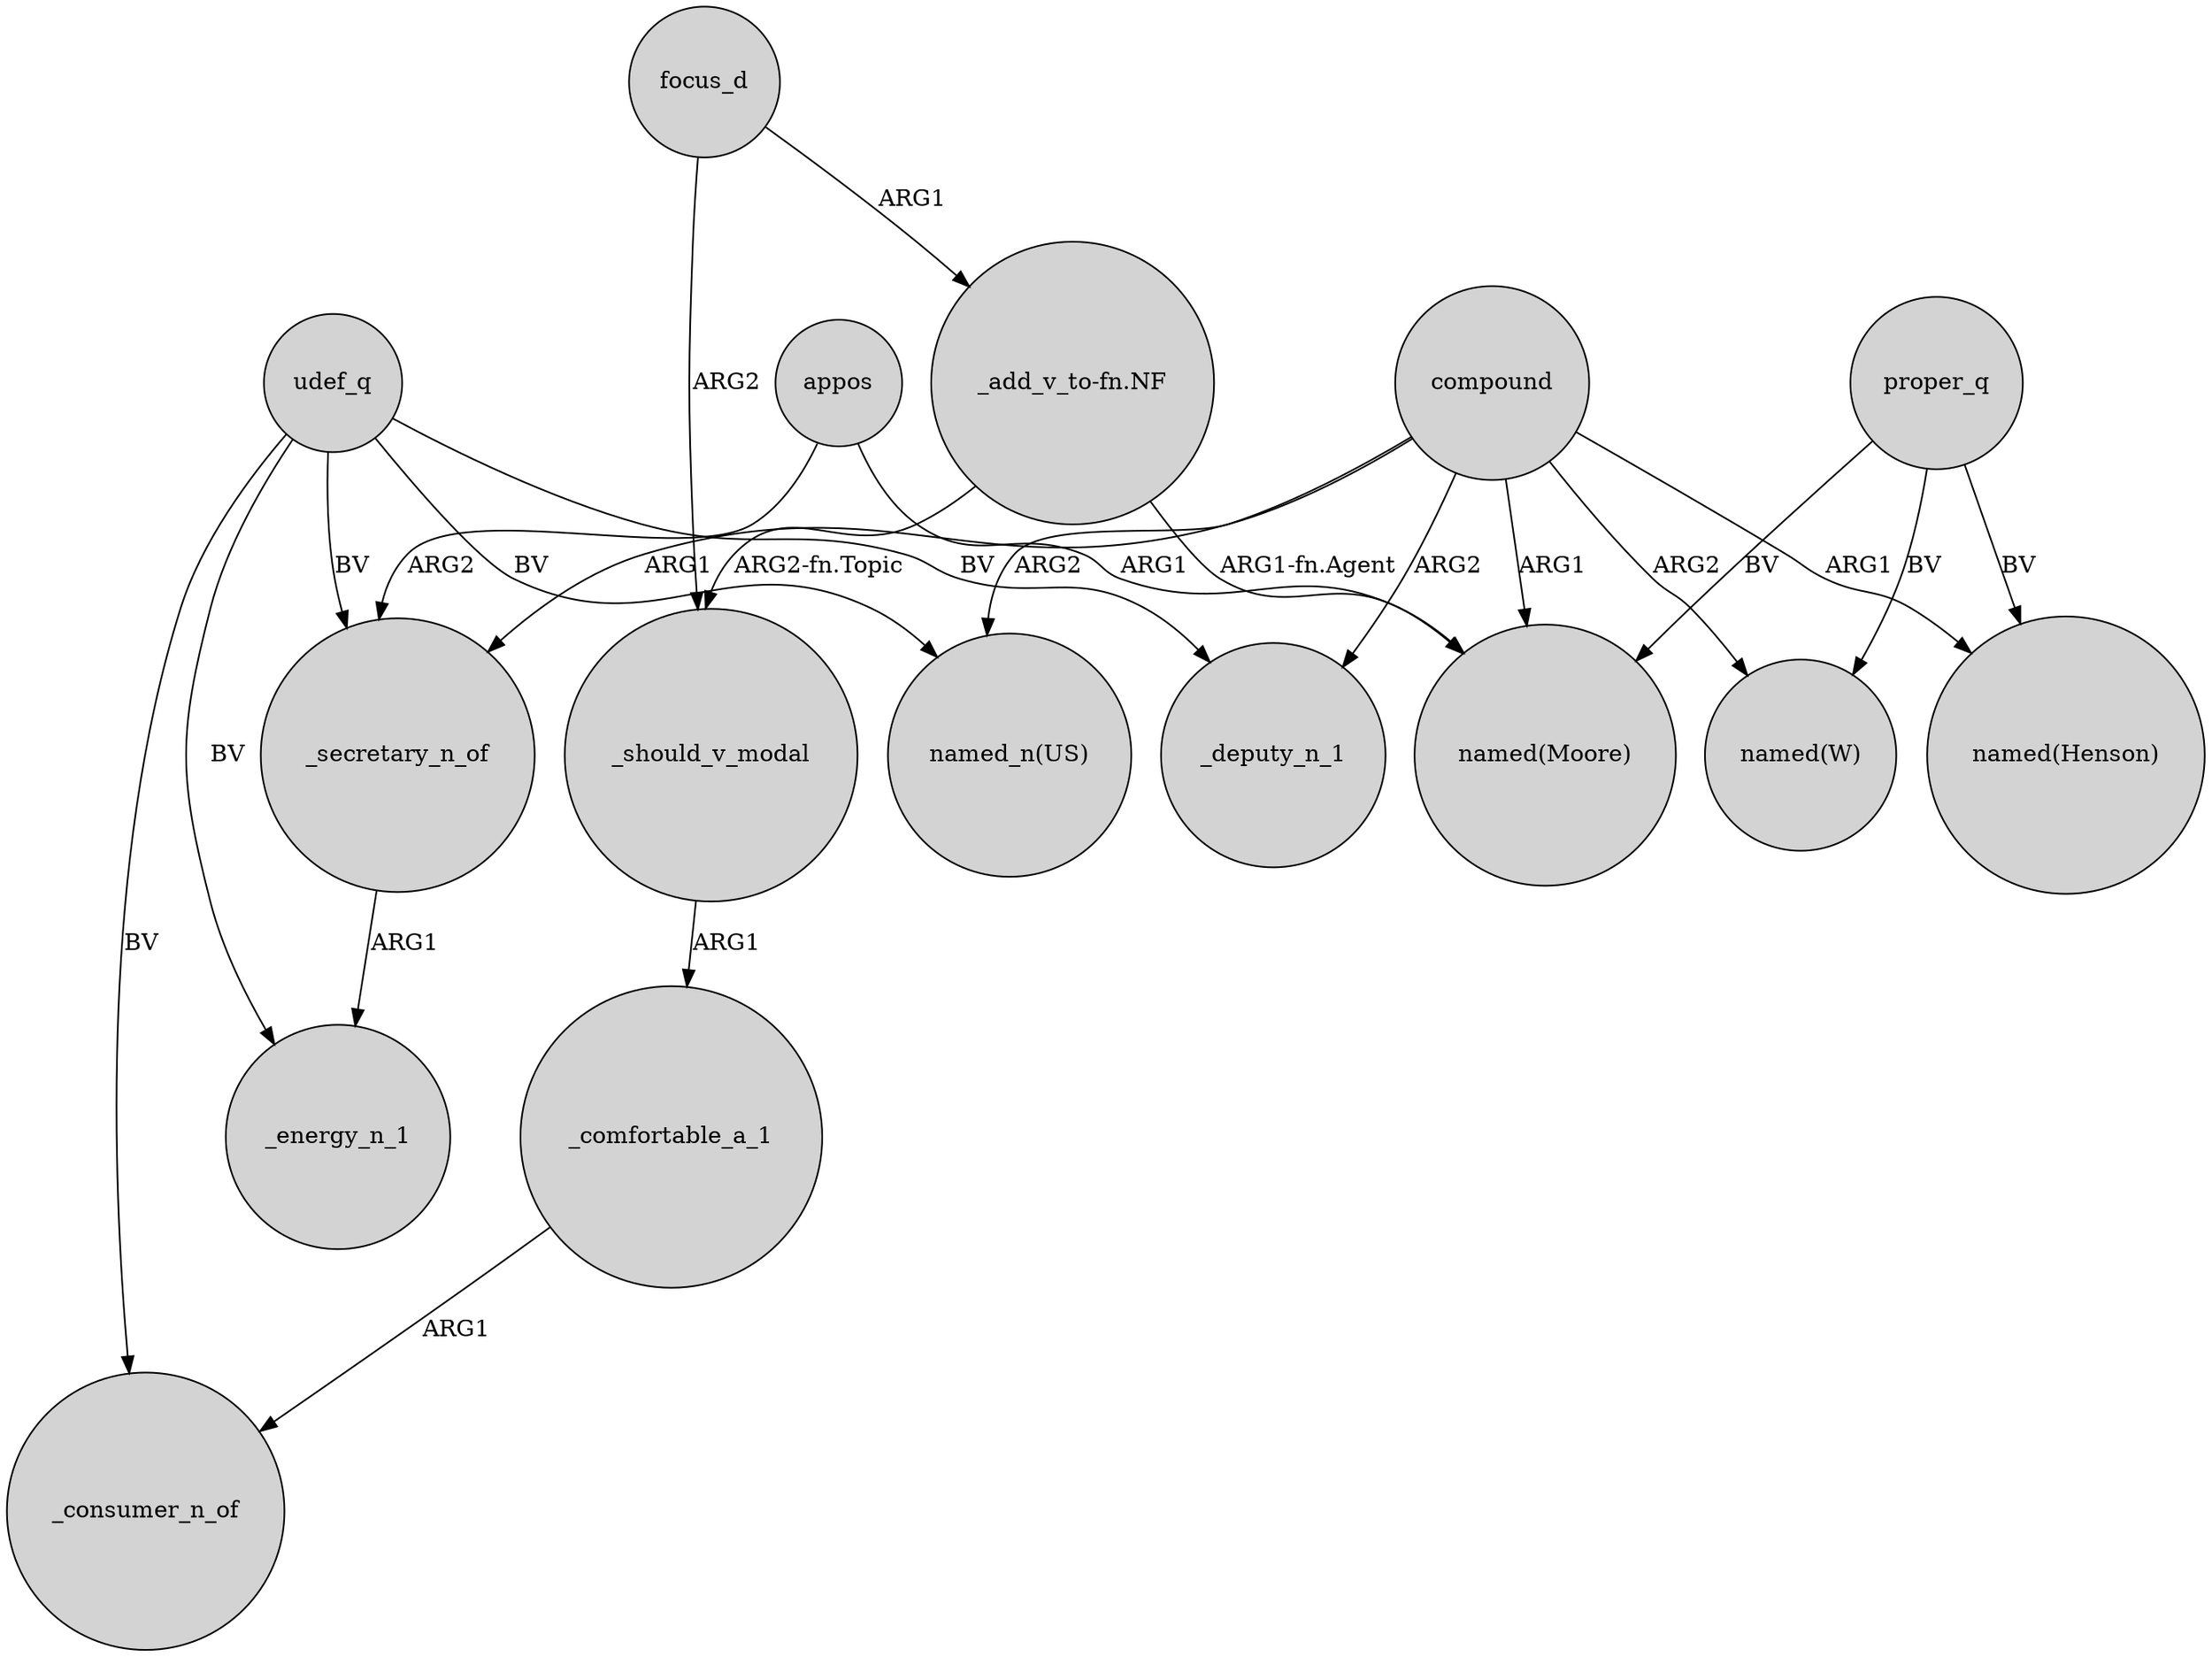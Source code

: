 digraph {
	node [shape=circle style=filled]
	udef_q -> _secretary_n_of [label=BV]
	udef_q -> _energy_n_1 [label=BV]
	_should_v_modal -> _comfortable_a_1 [label=ARG1]
	"_add_v_to-fn.NF" -> "named(Moore)" [label="ARG1-fn.Agent"]
	appos -> _secretary_n_of [label=ARG2]
	udef_q -> "named_n(US)" [label=BV]
	proper_q -> "named(W)" [label=BV]
	focus_d -> _should_v_modal [label=ARG2]
	compound -> _deputy_n_1 [label=ARG2]
	_comfortable_a_1 -> _consumer_n_of [label=ARG1]
	compound -> "named_n(US)" [label=ARG2]
	_secretary_n_of -> _energy_n_1 [label=ARG1]
	udef_q -> _deputy_n_1 [label=BV]
	"_add_v_to-fn.NF" -> _should_v_modal [label="ARG2-fn.Topic"]
	udef_q -> _consumer_n_of [label=BV]
	compound -> "named(Moore)" [label=ARG1]
	proper_q -> "named(Moore)" [label=BV]
	proper_q -> "named(Henson)" [label=BV]
	compound -> "named(W)" [label=ARG2]
	focus_d -> "_add_v_to-fn.NF" [label=ARG1]
	compound -> "named(Henson)" [label=ARG1]
	compound -> _secretary_n_of [label=ARG1]
	appos -> "named(Moore)" [label=ARG1]
}
